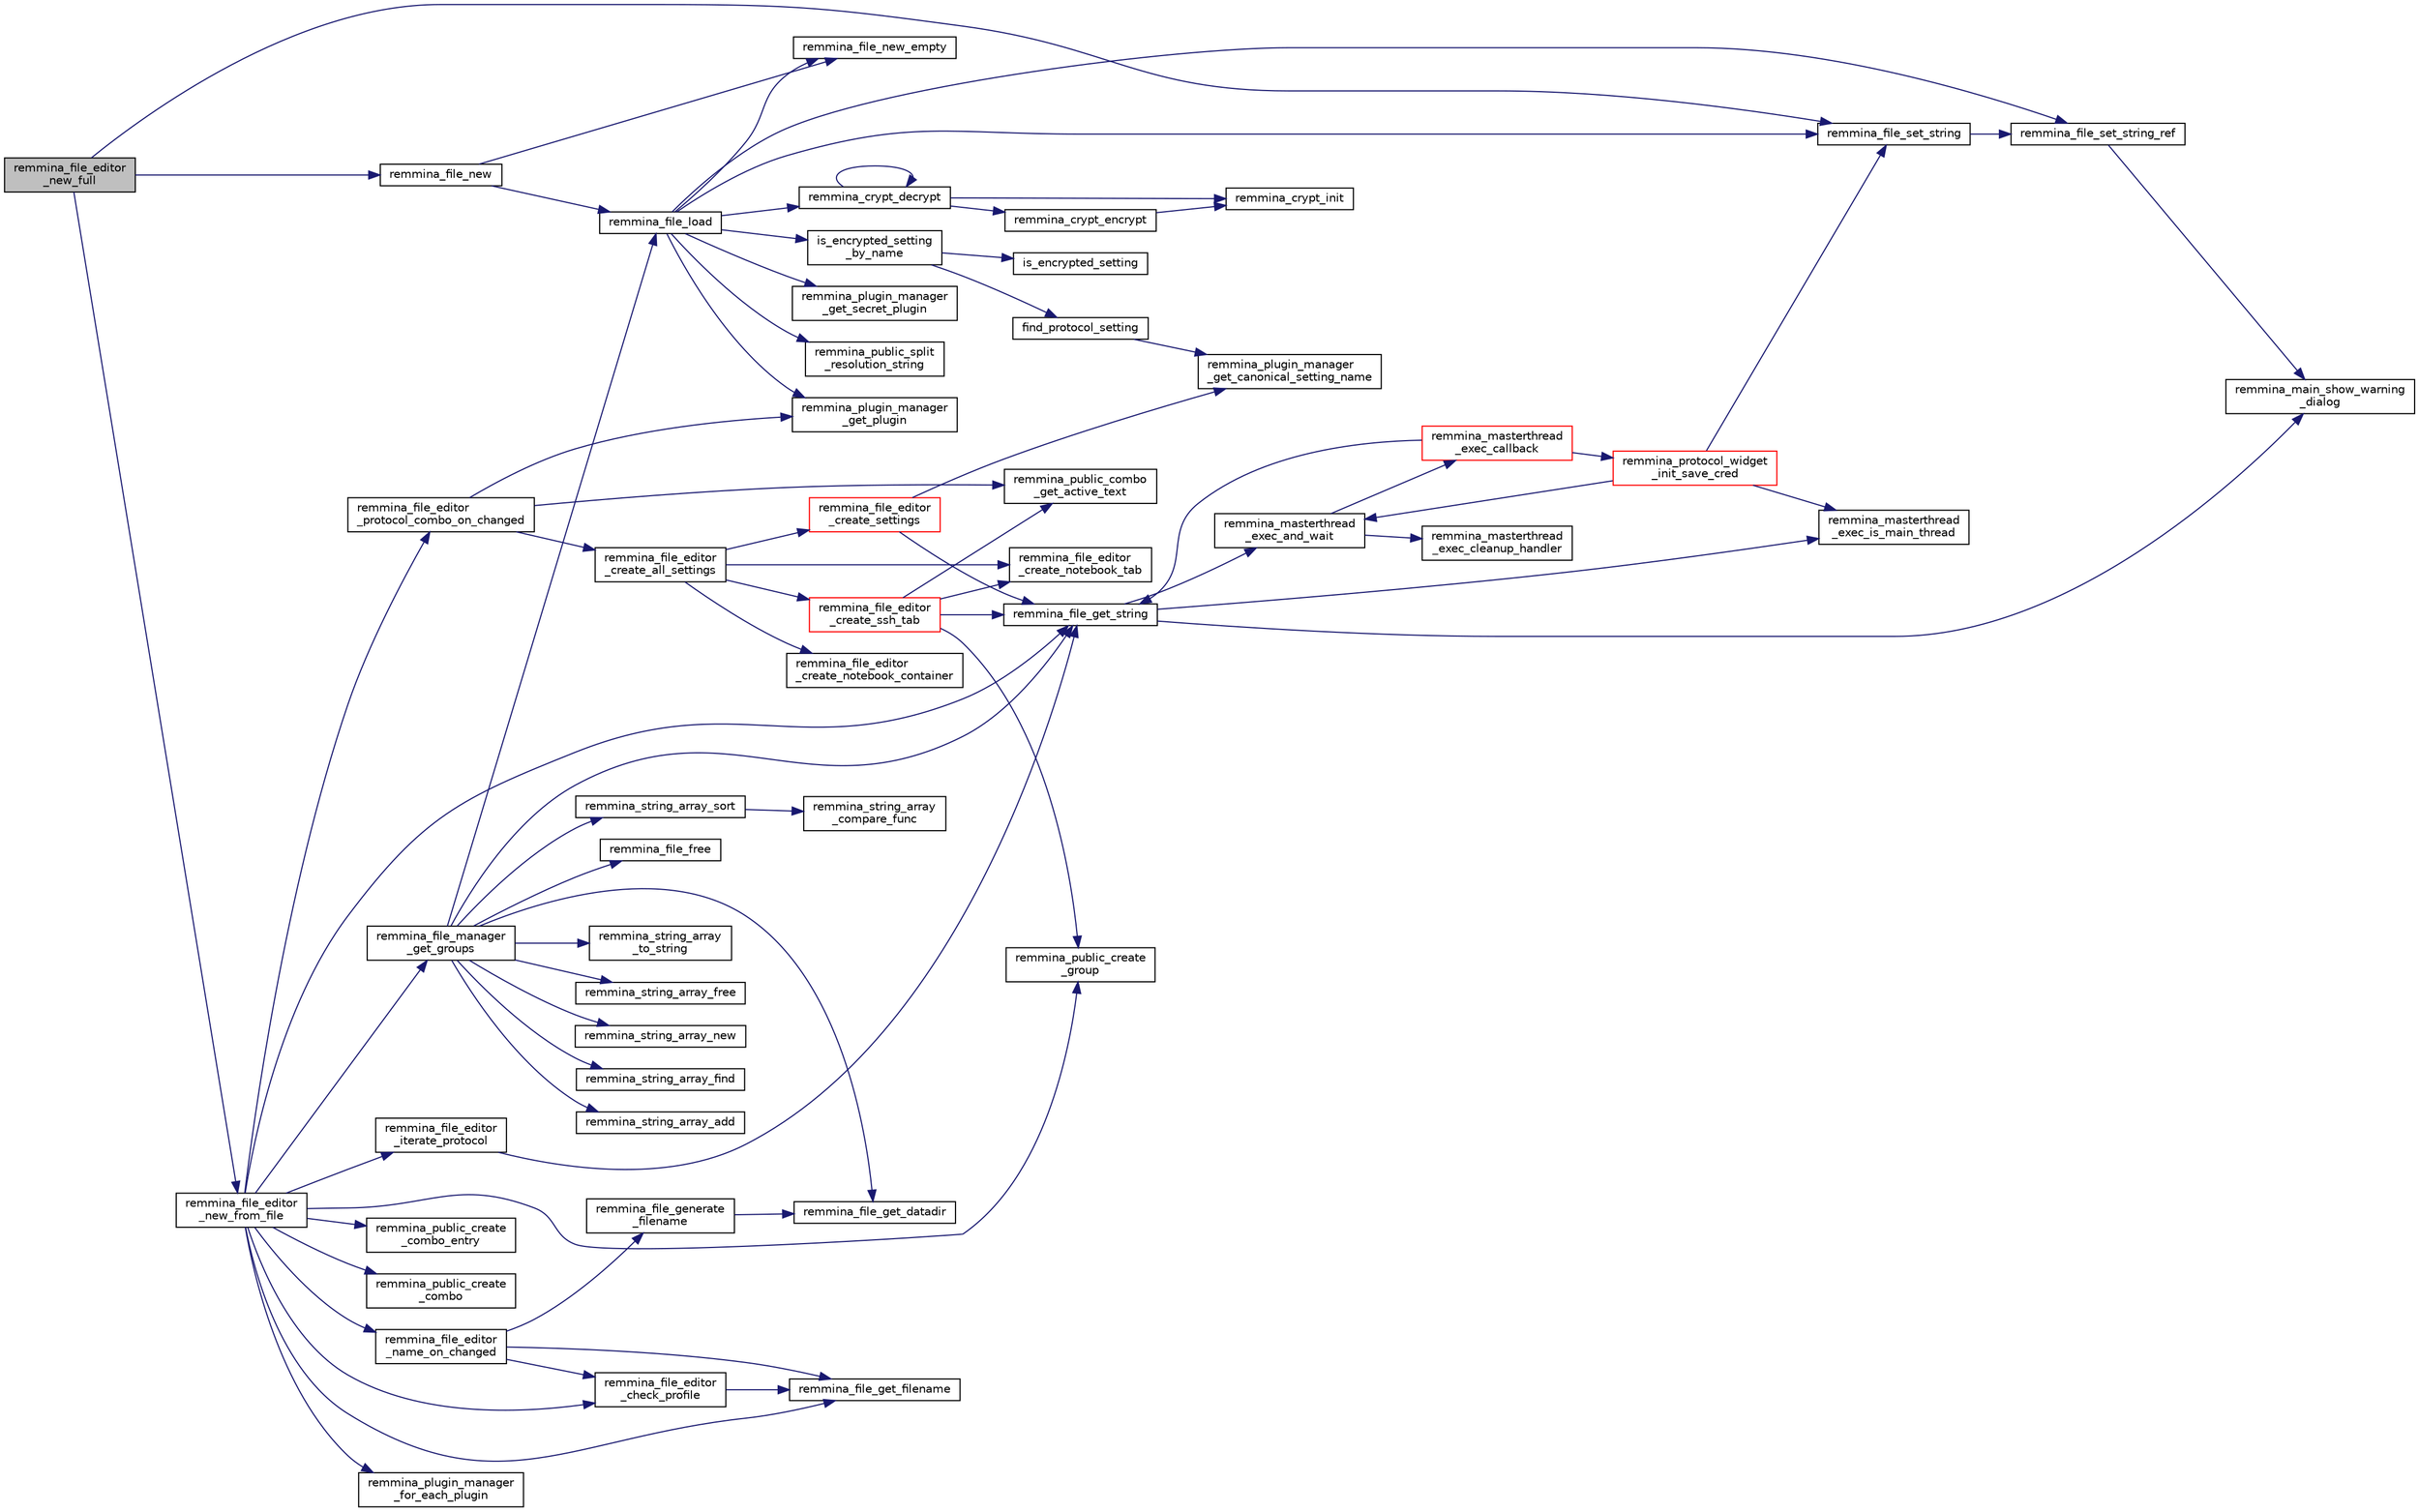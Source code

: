digraph "remmina_file_editor_new_full"
{
  edge [fontname="Helvetica",fontsize="10",labelfontname="Helvetica",labelfontsize="10"];
  node [fontname="Helvetica",fontsize="10",shape=record];
  rankdir="LR";
  Node2221 [label="remmina_file_editor\l_new_full",height=0.2,width=0.4,color="black", fillcolor="grey75", style="filled", fontcolor="black"];
  Node2221 -> Node2222 [color="midnightblue",fontsize="10",style="solid",fontname="Helvetica"];
  Node2222 [label="remmina_file_new",height=0.2,width=0.4,color="black", fillcolor="white", style="filled",URL="$remmina__file_8c.html#a5e421ba636d34e21bba5ece463e98892"];
  Node2222 -> Node2223 [color="midnightblue",fontsize="10",style="solid",fontname="Helvetica"];
  Node2223 [label="remmina_file_load",height=0.2,width=0.4,color="black", fillcolor="white", style="filled",URL="$remmina__file_8c.html#ac1cc2d7f827f7d64c7fd3edf10e9383e"];
  Node2223 -> Node2224 [color="midnightblue",fontsize="10",style="solid",fontname="Helvetica"];
  Node2224 [label="remmina_file_new_empty",height=0.2,width=0.4,color="black", fillcolor="white", style="filled",URL="$remmina__file_8c.html#adab087b7139756f029020a87a5438cfa"];
  Node2223 -> Node2225 [color="midnightblue",fontsize="10",style="solid",fontname="Helvetica"];
  Node2225 [label="remmina_plugin_manager\l_get_plugin",height=0.2,width=0.4,color="black", fillcolor="white", style="filled",URL="$remmina__plugin__manager_8c.html#a3872c8656a8a3d5147bcc603471c1932"];
  Node2223 -> Node2226 [color="midnightblue",fontsize="10",style="solid",fontname="Helvetica"];
  Node2226 [label="remmina_plugin_manager\l_get_secret_plugin",height=0.2,width=0.4,color="black", fillcolor="white", style="filled",URL="$remmina__plugin__manager_8c.html#ad380a98f6624aa8c830015c8b428b7b4"];
  Node2223 -> Node2227 [color="midnightblue",fontsize="10",style="solid",fontname="Helvetica"];
  Node2227 [label="is_encrypted_setting\l_by_name",height=0.2,width=0.4,color="black", fillcolor="white", style="filled",URL="$remmina__file_8c.html#a72580559fa04082418a993fec4c77281"];
  Node2227 -> Node2228 [color="midnightblue",fontsize="10",style="solid",fontname="Helvetica"];
  Node2228 [label="find_protocol_setting",height=0.2,width=0.4,color="black", fillcolor="white", style="filled",URL="$remmina__file_8c.html#acc88ee6f5ba73bf9c3b05ab9368c952f"];
  Node2228 -> Node2229 [color="midnightblue",fontsize="10",style="solid",fontname="Helvetica"];
  Node2229 [label="remmina_plugin_manager\l_get_canonical_setting_name",height=0.2,width=0.4,color="black", fillcolor="white", style="filled",URL="$remmina__plugin__manager_8c.html#af60b8edfa50563ae4c7593efc3deed55"];
  Node2227 -> Node2230 [color="midnightblue",fontsize="10",style="solid",fontname="Helvetica"];
  Node2230 [label="is_encrypted_setting",height=0.2,width=0.4,color="black", fillcolor="white", style="filled",URL="$remmina__file_8c.html#a29920ae737817d3f6c673bacbbf11ca1"];
  Node2223 -> Node2231 [color="midnightblue",fontsize="10",style="solid",fontname="Helvetica"];
  Node2231 [label="remmina_file_set_string",height=0.2,width=0.4,color="black", fillcolor="white", style="filled",URL="$remmina__file_8c.html#a85ca1ca2d0bf9ef29e490c6f4527a954"];
  Node2231 -> Node2232 [color="midnightblue",fontsize="10",style="solid",fontname="Helvetica"];
  Node2232 [label="remmina_file_set_string_ref",height=0.2,width=0.4,color="black", fillcolor="white", style="filled",URL="$remmina__file_8c.html#a74951c1067a1a5e1341f5e1c1206dec6"];
  Node2232 -> Node2233 [color="midnightblue",fontsize="10",style="solid",fontname="Helvetica"];
  Node2233 [label="remmina_main_show_warning\l_dialog",height=0.2,width=0.4,color="black", fillcolor="white", style="filled",URL="$remmina__main_8c.html#ad99b9c0bf2fa8c166a8b4a09e06ffdf7"];
  Node2223 -> Node2232 [color="midnightblue",fontsize="10",style="solid",fontname="Helvetica"];
  Node2223 -> Node2234 [color="midnightblue",fontsize="10",style="solid",fontname="Helvetica"];
  Node2234 [label="remmina_crypt_decrypt",height=0.2,width=0.4,color="black", fillcolor="white", style="filled",URL="$remmina__crypt_8c.html#a3fe2fa245d401146adf02a3a8f996ab9"];
  Node2234 -> Node2235 [color="midnightblue",fontsize="10",style="solid",fontname="Helvetica"];
  Node2235 [label="remmina_crypt_init",height=0.2,width=0.4,color="black", fillcolor="white", style="filled",URL="$remmina__crypt_8c.html#ae097c169aefdd5d83a57fc1bde511171"];
  Node2234 -> Node2236 [color="midnightblue",fontsize="10",style="solid",fontname="Helvetica"];
  Node2236 [label="remmina_crypt_encrypt",height=0.2,width=0.4,color="black", fillcolor="white", style="filled",URL="$remmina__crypt_8c.html#aa02cf0fed3eb68d6a89815c3ba3bf7b1"];
  Node2236 -> Node2235 [color="midnightblue",fontsize="10",style="solid",fontname="Helvetica"];
  Node2234 -> Node2234 [color="midnightblue",fontsize="10",style="solid",fontname="Helvetica"];
  Node2223 -> Node2237 [color="midnightblue",fontsize="10",style="solid",fontname="Helvetica"];
  Node2237 [label="remmina_public_split\l_resolution_string",height=0.2,width=0.4,color="black", fillcolor="white", style="filled",URL="$remmina__public_8c.html#aaf3fdb980c24cd06965b85ebcdd79173"];
  Node2222 -> Node2224 [color="midnightblue",fontsize="10",style="solid",fontname="Helvetica"];
  Node2221 -> Node2231 [color="midnightblue",fontsize="10",style="solid",fontname="Helvetica"];
  Node2221 -> Node2238 [color="midnightblue",fontsize="10",style="solid",fontname="Helvetica"];
  Node2238 [label="remmina_file_editor\l_new_from_file",height=0.2,width=0.4,color="black", fillcolor="white", style="filled",URL="$remmina__file__editor_8c.html#a08327d6951c345808628dbb5784aba06"];
  Node2238 -> Node2239 [color="midnightblue",fontsize="10",style="solid",fontname="Helvetica"];
  Node2239 [label="remmina_file_get_filename",height=0.2,width=0.4,color="black", fillcolor="white", style="filled",URL="$remmina__file_8c.html#ad1e4f3a0f64cd98e301044b6c38a1f1d"];
  Node2238 -> Node2240 [color="midnightblue",fontsize="10",style="solid",fontname="Helvetica"];
  Node2240 [label="remmina_public_create\l_group",height=0.2,width=0.4,color="black", fillcolor="white", style="filled",URL="$remmina__public_8c.html#a995da243f78002153d18616b46dcdf63"];
  Node2238 -> Node2241 [color="midnightblue",fontsize="10",style="solid",fontname="Helvetica"];
  Node2241 [label="remmina_file_editor\l_name_on_changed",height=0.2,width=0.4,color="black", fillcolor="white", style="filled",URL="$remmina__file__editor_8c.html#a206bacb96cc7d4236d910be89a7cd613"];
  Node2241 -> Node2239 [color="midnightblue",fontsize="10",style="solid",fontname="Helvetica"];
  Node2241 -> Node2242 [color="midnightblue",fontsize="10",style="solid",fontname="Helvetica"];
  Node2242 [label="remmina_file_generate\l_filename",height=0.2,width=0.4,color="black", fillcolor="white", style="filled",URL="$remmina__file_8c.html#ac952f8ddb715314f11cef1ccc513fb7e"];
  Node2242 -> Node2243 [color="midnightblue",fontsize="10",style="solid",fontname="Helvetica"];
  Node2243 [label="remmina_file_get_datadir",height=0.2,width=0.4,color="black", fillcolor="white", style="filled",URL="$remmina__file__manager_8c.html#aa65bc30beb59d607ba430d966e7e27f5"];
  Node2241 -> Node2244 [color="midnightblue",fontsize="10",style="solid",fontname="Helvetica"];
  Node2244 [label="remmina_file_editor\l_check_profile",height=0.2,width=0.4,color="black", fillcolor="white", style="filled",URL="$remmina__file__editor_8c.html#aefdb47b5da15009d5ff7a8d1f2b06a06"];
  Node2244 -> Node2239 [color="midnightblue",fontsize="10",style="solid",fontname="Helvetica"];
  Node2238 -> Node2245 [color="midnightblue",fontsize="10",style="solid",fontname="Helvetica"];
  Node2245 [label="remmina_file_get_string",height=0.2,width=0.4,color="black", fillcolor="white", style="filled",URL="$remmina__file_8c.html#a8eb1b213d9d08c6ad13683ce05f4355e"];
  Node2245 -> Node2246 [color="midnightblue",fontsize="10",style="solid",fontname="Helvetica"];
  Node2246 [label="remmina_masterthread\l_exec_is_main_thread",height=0.2,width=0.4,color="black", fillcolor="white", style="filled",URL="$remmina__masterthread__exec_8c.html#a3a52e863a3a3da6da6bb5d36c13b7ff4"];
  Node2245 -> Node2247 [color="midnightblue",fontsize="10",style="solid",fontname="Helvetica"];
  Node2247 [label="remmina_masterthread\l_exec_and_wait",height=0.2,width=0.4,color="black", fillcolor="white", style="filled",URL="$remmina__masterthread__exec_8c.html#a14628c2470cac50e87916a70ea05c97d"];
  Node2247 -> Node2248 [color="midnightblue",fontsize="10",style="solid",fontname="Helvetica"];
  Node2248 [label="remmina_masterthread\l_exec_cleanup_handler",height=0.2,width=0.4,color="black", fillcolor="white", style="filled",URL="$remmina__masterthread__exec_8c.html#a94985f15fd0d27c037824ee90b0ecd3c"];
  Node2247 -> Node2249 [color="midnightblue",fontsize="10",style="solid",fontname="Helvetica"];
  Node2249 [label="remmina_masterthread\l_exec_callback",height=0.2,width=0.4,color="red", fillcolor="white", style="filled",URL="$remmina__masterthread__exec_8c.html#ae5c4d736f1856249c255430e010a179f"];
  Node2249 -> Node2250 [color="midnightblue",fontsize="10",style="solid",fontname="Helvetica"];
  Node2250 [label="remmina_protocol_widget\l_init_save_cred",height=0.2,width=0.4,color="red", fillcolor="white", style="filled",URL="$remmina__protocol__widget_8c.html#a7ac09ee83afa8a1a60cadf56b0ec83a6"];
  Node2250 -> Node2246 [color="midnightblue",fontsize="10",style="solid",fontname="Helvetica"];
  Node2250 -> Node2247 [color="midnightblue",fontsize="10",style="solid",fontname="Helvetica"];
  Node2250 -> Node2231 [color="midnightblue",fontsize="10",style="solid",fontname="Helvetica"];
  Node2249 -> Node2245 [color="midnightblue",fontsize="10",style="solid",fontname="Helvetica"];
  Node2245 -> Node2233 [color="midnightblue",fontsize="10",style="solid",fontname="Helvetica"];
  Node2238 -> Node2298 [color="midnightblue",fontsize="10",style="solid",fontname="Helvetica"];
  Node2298 [label="remmina_file_manager\l_get_groups",height=0.2,width=0.4,color="black", fillcolor="white", style="filled",URL="$remmina__file__manager_8c.html#a536edeef371d907ab3936f4d65c3003d"];
  Node2298 -> Node2243 [color="midnightblue",fontsize="10",style="solid",fontname="Helvetica"];
  Node2298 -> Node2257 [color="midnightblue",fontsize="10",style="solid",fontname="Helvetica"];
  Node2257 [label="remmina_string_array_new",height=0.2,width=0.4,color="black", fillcolor="white", style="filled",URL="$remmina__string__array_8c.html#aff90e964c6541b1af02adf7ea39e6e02"];
  Node2298 -> Node2223 [color="midnightblue",fontsize="10",style="solid",fontname="Helvetica"];
  Node2298 -> Node2245 [color="midnightblue",fontsize="10",style="solid",fontname="Helvetica"];
  Node2298 -> Node2278 [color="midnightblue",fontsize="10",style="solid",fontname="Helvetica"];
  Node2278 [label="remmina_string_array_find",height=0.2,width=0.4,color="black", fillcolor="white", style="filled",URL="$remmina__string__array_8c.html#ab93a69850cfb4117c223a3f145ced986"];
  Node2298 -> Node2259 [color="midnightblue",fontsize="10",style="solid",fontname="Helvetica"];
  Node2259 [label="remmina_string_array_add",height=0.2,width=0.4,color="black", fillcolor="white", style="filled",URL="$remmina__string__array_8c.html#a2aaacca7db4b86f836486cfb559398f0"];
  Node2298 -> Node2263 [color="midnightblue",fontsize="10",style="solid",fontname="Helvetica"];
  Node2263 [label="remmina_file_free",height=0.2,width=0.4,color="black", fillcolor="white", style="filled",URL="$remmina__file_8c.html#abd2f06bf0a5ddcf7156e5ef7d0c8d4d7"];
  Node2298 -> Node2299 [color="midnightblue",fontsize="10",style="solid",fontname="Helvetica"];
  Node2299 [label="remmina_string_array_sort",height=0.2,width=0.4,color="black", fillcolor="white", style="filled",URL="$remmina__string__array_8c.html#a3eab4bae72ff130ad10ec8fc7364ce70"];
  Node2299 -> Node2300 [color="midnightblue",fontsize="10",style="solid",fontname="Helvetica"];
  Node2300 [label="remmina_string_array\l_compare_func",height=0.2,width=0.4,color="black", fillcolor="white", style="filled",URL="$remmina__string__array_8c.html#a404140e205363c778476feb6f320f5f5"];
  Node2298 -> Node2301 [color="midnightblue",fontsize="10",style="solid",fontname="Helvetica"];
  Node2301 [label="remmina_string_array\l_to_string",height=0.2,width=0.4,color="black", fillcolor="white", style="filled",URL="$remmina__string__array_8c.html#a96f7bec7ce32de6cf5deadcd5aec51ec"];
  Node2298 -> Node2256 [color="midnightblue",fontsize="10",style="solid",fontname="Helvetica"];
  Node2256 [label="remmina_string_array_free",height=0.2,width=0.4,color="black", fillcolor="white", style="filled",URL="$remmina__string__array_8c.html#a8ab78913d299df665a408a8a5ec51bbe"];
  Node2238 -> Node2302 [color="midnightblue",fontsize="10",style="solid",fontname="Helvetica"];
  Node2302 [label="remmina_public_create\l_combo_entry",height=0.2,width=0.4,color="black", fillcolor="white", style="filled",URL="$remmina__public_8c.html#a9ec86f1e9caea5ebc867a90230d6b51a"];
  Node2238 -> Node2303 [color="midnightblue",fontsize="10",style="solid",fontname="Helvetica"];
  Node2303 [label="remmina_public_create\l_combo",height=0.2,width=0.4,color="black", fillcolor="white", style="filled",URL="$remmina__public_8c.html#ab4a593956dfe89aba3242a5c264a681f"];
  Node2238 -> Node2304 [color="midnightblue",fontsize="10",style="solid",fontname="Helvetica"];
  Node2304 [label="remmina_plugin_manager\l_for_each_plugin",height=0.2,width=0.4,color="black", fillcolor="white", style="filled",URL="$remmina__plugin__manager_8c.html#a13f13a6a4280268656f258cb5aeff031"];
  Node2238 -> Node2305 [color="midnightblue",fontsize="10",style="solid",fontname="Helvetica"];
  Node2305 [label="remmina_file_editor\l_iterate_protocol",height=0.2,width=0.4,color="black", fillcolor="white", style="filled",URL="$remmina__file__editor_8c.html#afc37e2e9dbe8f0c8bcf1a76d0c54ea1b"];
  Node2305 -> Node2245 [color="midnightblue",fontsize="10",style="solid",fontname="Helvetica"];
  Node2238 -> Node2306 [color="midnightblue",fontsize="10",style="solid",fontname="Helvetica"];
  Node2306 [label="remmina_file_editor\l_protocol_combo_on_changed",height=0.2,width=0.4,color="black", fillcolor="white", style="filled",URL="$remmina__file__editor_8c.html#a333de350f1b07add2d0fd06320c80d16"];
  Node2306 -> Node2307 [color="midnightblue",fontsize="10",style="solid",fontname="Helvetica"];
  Node2307 [label="remmina_public_combo\l_get_active_text",height=0.2,width=0.4,color="black", fillcolor="white", style="filled",URL="$remmina__public_8c.html#af1679d83834c8409f23e00c555d677fb"];
  Node2306 -> Node2225 [color="midnightblue",fontsize="10",style="solid",fontname="Helvetica"];
  Node2306 -> Node2308 [color="midnightblue",fontsize="10",style="solid",fontname="Helvetica"];
  Node2308 [label="remmina_file_editor\l_create_all_settings",height=0.2,width=0.4,color="black", fillcolor="white", style="filled",URL="$remmina__file__editor_8c.html#a6415f73260076747c4f933af7f9f4b38"];
  Node2308 -> Node2309 [color="midnightblue",fontsize="10",style="solid",fontname="Helvetica"];
  Node2309 [label="remmina_file_editor\l_create_notebook_container",height=0.2,width=0.4,color="black", fillcolor="white", style="filled",URL="$remmina__file__editor_8c.html#a3df3718727200d865f9f977435db30ea"];
  Node2308 -> Node2310 [color="midnightblue",fontsize="10",style="solid",fontname="Helvetica"];
  Node2310 [label="remmina_file_editor\l_create_notebook_tab",height=0.2,width=0.4,color="black", fillcolor="white", style="filled",URL="$remmina__file__editor_8c.html#aecbc005c39cdf4fab4779090f11a3556"];
  Node2308 -> Node2311 [color="midnightblue",fontsize="10",style="solid",fontname="Helvetica"];
  Node2311 [label="remmina_file_editor\l_create_settings",height=0.2,width=0.4,color="red", fillcolor="white", style="filled",URL="$remmina__file__editor_8c.html#a727f967cf81d4af3f953046b0c4cf08d"];
  Node2311 -> Node2229 [color="midnightblue",fontsize="10",style="solid",fontname="Helvetica"];
  Node2311 -> Node2245 [color="midnightblue",fontsize="10",style="solid",fontname="Helvetica"];
  Node2308 -> Node2338 [color="midnightblue",fontsize="10",style="solid",fontname="Helvetica"];
  Node2338 [label="remmina_file_editor\l_create_ssh_tab",height=0.2,width=0.4,color="red", fillcolor="white", style="filled",URL="$remmina__file__editor_8c.html#adace1d2f4164572c00dba8b1230d86a1"];
  Node2338 -> Node2310 [color="midnightblue",fontsize="10",style="solid",fontname="Helvetica"];
  Node2338 -> Node2307 [color="midnightblue",fontsize="10",style="solid",fontname="Helvetica"];
  Node2338 -> Node2245 [color="midnightblue",fontsize="10",style="solid",fontname="Helvetica"];
  Node2338 -> Node2240 [color="midnightblue",fontsize="10",style="solid",fontname="Helvetica"];
  Node2238 -> Node2244 [color="midnightblue",fontsize="10",style="solid",fontname="Helvetica"];
}
